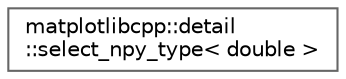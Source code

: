 digraph "Graphical Class Hierarchy"
{
 // LATEX_PDF_SIZE
  bgcolor="transparent";
  edge [fontname=Helvetica,fontsize=10,labelfontname=Helvetica,labelfontsize=10];
  node [fontname=Helvetica,fontsize=10,shape=box,height=0.2,width=0.4];
  rankdir="LR";
  Node0 [id="Node000000",label="matplotlibcpp::detail\l::select_npy_type\< double \>",height=0.2,width=0.4,color="grey40", fillcolor="white", style="filled",URL="$structmatplotlibcpp_1_1detail_1_1select__npy__type_3_01double_01_4.html",tooltip=" "];
}
